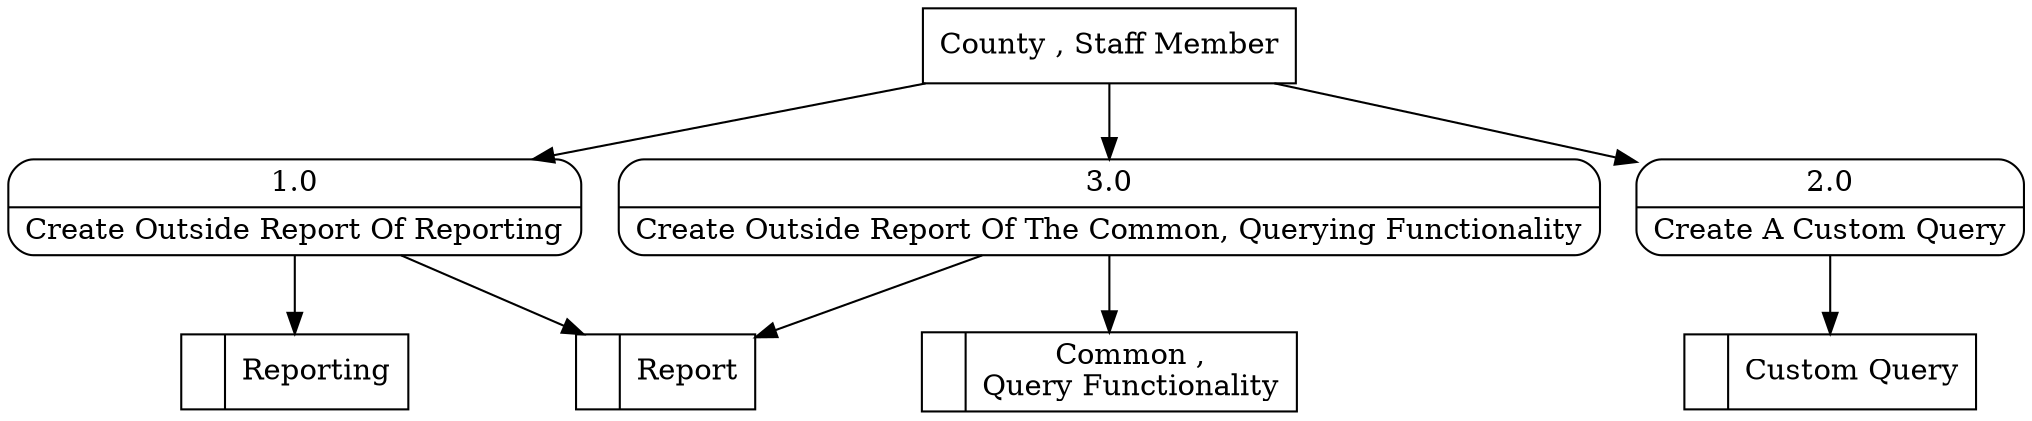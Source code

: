 digraph dfd2{ 
node[shape=record]
200 [label="<f0>  |<f1> Reporting " ];
201 [label="<f0>  |<f1> Custom Query " ];
202 [label="<f0>  |<f1> Report " ];
203 [label="<f0>  |<f1> Common ,\nQuery Functionality " ];
204 [label="County , Staff Member" shape=box];
205 [label="{<f0> 1.0|<f1> Create Outside Report Of Reporting }" shape=Mrecord];
206 [label="{<f0> 2.0|<f1> Create A Custom Query }" shape=Mrecord];
207 [label="{<f0> 3.0|<f1> Create Outside Report Of The Common, Querying Functionality }" shape=Mrecord];
204 -> 205
204 -> 206
204 -> 207
205 -> 200
205 -> 202
206 -> 201
207 -> 202
207 -> 203
}